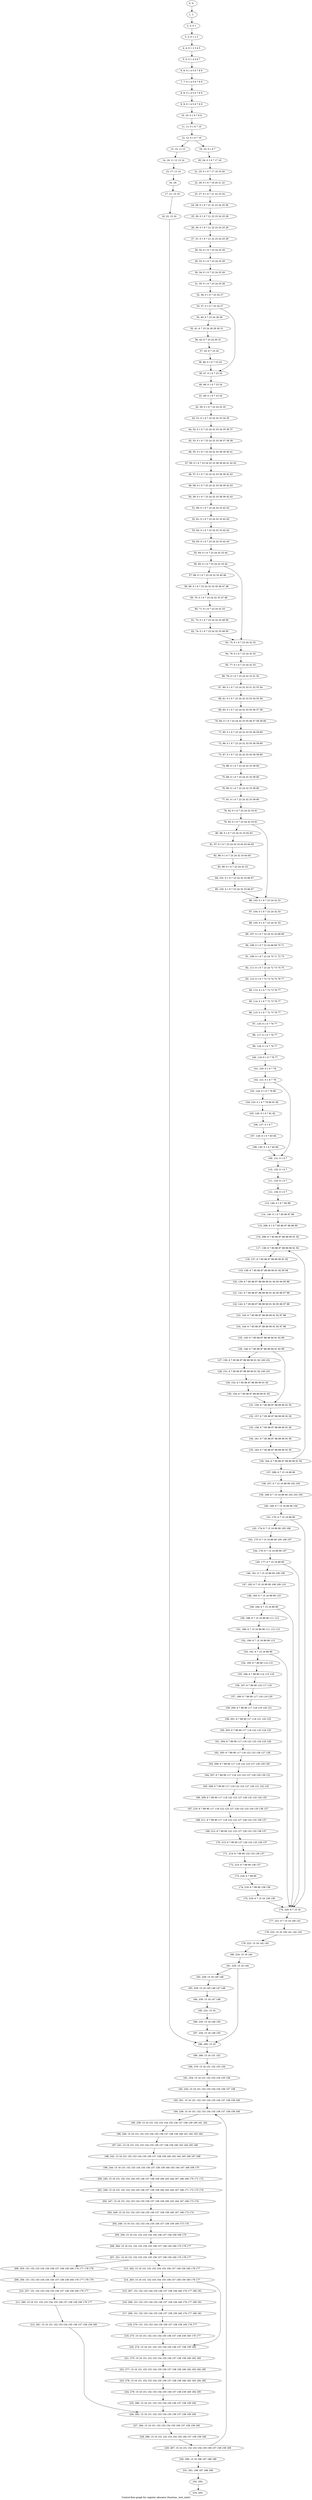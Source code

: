 digraph G {
graph [label="Control-flow-graph for register allocator (function _test_start)"]
0[label="0, 0: "];
1[label="1, 1: "];
2[label="2, 2: 0 1 "];
3[label="3, 3: 0 1 2 3 "];
4[label="4, 4: 0 1 2 3 4 5 "];
5[label="5, 5: 0 1 4 5 6 7 "];
6[label="6, 6: 0 1 4 5 6 7 8 9 "];
7[label="7, 7: 0 1 4 5 6 7 8 9 "];
8[label="8, 8: 0 1 4 5 6 7 8 9 "];
9[label="9, 9: 0 1 4 5 6 7 8 9 "];
10[label="10, 10: 0 1 6 7 8 9 "];
11[label="11, 11: 0 1 6 7 10 "];
12[label="12, 12: 0 1 6 7 10 "];
13[label="13, 15: 11 12 "];
14[label="14, 16: 11 12 13 14 "];
15[label="15, 17: 13 14 "];
16[label="16, 18: "];
17[label="17, 21: 15 16 "];
18[label="18, 22: 15 16 "];
19[label="19, 23: 0 1 6 7 "];
20[label="20, 24: 0 1 6 7 17 18 "];
21[label="21, 25: 0 1 6 7 17 18 19 20 "];
22[label="22, 26: 0 1 6 7 19 20 21 22 "];
23[label="23, 27: 0 1 6 7 21 22 23 24 "];
24[label="24, 28: 0 1 6 7 21 22 23 24 25 26 "];
25[label="25, 29: 0 1 6 7 21 22 23 24 25 26 "];
26[label="26, 30: 0 1 6 7 21 22 23 24 25 26 "];
27[label="27, 31: 0 1 6 7 21 22 23 24 25 26 "];
28[label="28, 32: 0 1 6 7 23 24 25 26 "];
29[label="29, 33: 0 1 6 7 23 24 25 26 "];
30[label="30, 34: 0 1 6 7 23 24 25 26 "];
31[label="31, 35: 0 1 6 7 23 24 25 26 "];
32[label="32, 36: 0 1 6 7 23 24 27 "];
33[label="33, 37: 0 1 6 7 23 24 27 "];
34[label="34, 40: 6 7 23 24 28 29 "];
35[label="35, 41: 6 7 23 24 28 29 30 31 "];
36[label="36, 42: 6 7 23 24 30 31 "];
37[label="37, 43: 6 7 23 24 "];
38[label="38, 46: 0 1 6 7 23 24 "];
39[label="39, 47: 0 1 6 7 23 24 "];
40[label="40, 48: 0 1 6 7 23 24 "];
41[label="41, 49: 0 1 6 7 23 24 "];
42[label="42, 50: 0 1 6 7 23 24 32 33 "];
43[label="43, 51: 0 1 6 7 23 24 32 33 34 35 "];
44[label="44, 52: 0 1 6 7 23 24 32 33 34 35 36 37 "];
45[label="45, 53: 0 1 6 7 23 24 32 33 36 37 38 39 "];
46[label="46, 55: 0 1 6 7 23 24 32 33 38 39 40 41 "];
47[label="47, 56: 0 1 6 7 23 24 32 33 38 39 40 41 42 43 "];
48[label="48, 57: 0 1 6 7 23 24 32 33 38 39 42 43 "];
49[label="49, 58: 0 1 6 7 23 24 32 33 38 39 42 43 "];
50[label="50, 59: 0 1 6 7 23 24 32 33 38 39 42 43 "];
51[label="51, 60: 0 1 6 7 23 24 32 33 42 43 "];
52[label="52, 61: 0 1 6 7 23 24 32 33 42 43 "];
53[label="53, 62: 0 1 6 7 23 24 32 33 42 43 "];
54[label="54, 63: 0 1 6 7 23 24 32 33 42 43 "];
55[label="55, 64: 0 1 6 7 23 24 32 33 44 "];
56[label="56, 65: 0 1 6 7 23 24 32 33 44 "];
57[label="57, 68: 0 1 6 7 23 24 32 33 45 46 "];
58[label="58, 69: 0 1 6 7 23 24 32 33 45 46 47 48 "];
59[label="59, 70: 0 1 6 7 23 24 32 33 47 48 "];
60[label="60, 71: 0 1 6 7 23 24 32 33 "];
61[label="61, 73: 0 1 6 7 23 24 32 33 49 50 "];
62[label="62, 74: 0 1 6 7 23 24 32 33 49 50 "];
63[label="63, 75: 0 1 6 7 23 24 32 33 "];
64[label="64, 76: 0 1 6 7 23 24 32 33 "];
65[label="65, 77: 0 1 6 7 23 24 32 33 "];
66[label="66, 79: 0 1 6 7 23 24 32 33 51 52 "];
67[label="67, 80: 0 1 6 7 23 24 32 33 51 52 53 54 "];
68[label="68, 81: 0 1 6 7 23 24 32 33 53 54 55 56 "];
69[label="69, 83: 0 1 6 7 23 24 32 33 55 56 57 58 "];
70[label="70, 84: 0 1 6 7 23 24 32 33 55 56 57 58 59 60 "];
71[label="71, 85: 0 1 6 7 23 24 32 33 55 56 59 60 "];
72[label="72, 86: 0 1 6 7 23 24 32 33 55 56 59 60 "];
73[label="73, 87: 0 1 6 7 23 24 32 33 55 56 59 60 "];
74[label="74, 88: 0 1 6 7 23 24 32 33 59 60 "];
75[label="75, 89: 0 1 6 7 23 24 32 33 59 60 "];
76[label="76, 90: 0 1 6 7 23 24 32 33 59 60 "];
77[label="77, 91: 0 1 6 7 23 24 32 33 59 60 "];
78[label="78, 92: 0 1 6 7 23 24 32 33 61 "];
79[label="79, 93: 0 1 6 7 23 24 32 33 61 "];
80[label="80, 96: 0 1 6 7 23 24 32 33 62 63 "];
81[label="81, 97: 0 1 6 7 23 24 32 33 62 63 64 65 "];
82[label="82, 98: 0 1 6 7 23 24 32 33 64 65 "];
83[label="83, 99: 0 1 6 7 23 24 32 33 "];
84[label="84, 101: 0 1 6 7 23 24 32 33 66 67 "];
85[label="85, 102: 0 1 6 7 23 24 32 33 66 67 "];
86[label="86, 103: 0 1 6 7 23 24 32 33 "];
87[label="87, 104: 0 1 6 7 23 24 32 33 "];
88[label="88, 105: 0 1 6 7 23 24 32 33 "];
89[label="89, 107: 0 1 6 7 23 24 32 33 68 69 "];
90[label="90, 108: 0 1 6 7 23 24 68 69 70 71 "];
91[label="91, 109: 0 1 6 7 23 24 70 71 72 73 "];
92[label="92, 111: 0 1 6 7 23 24 72 73 74 75 "];
93[label="93, 112: 0 1 6 7 72 73 74 75 76 77 "];
94[label="94, 113: 0 1 6 7 72 73 76 77 "];
95[label="95, 114: 0 1 6 7 72 73 76 77 "];
96[label="96, 115: 0 1 6 7 72 73 76 77 "];
97[label="97, 116: 0 1 6 7 76 77 "];
98[label="98, 117: 0 1 6 7 76 77 "];
99[label="99, 118: 0 1 6 7 76 77 "];
100[label="100, 119: 0 1 6 7 76 77 "];
101[label="101, 120: 0 1 6 7 78 "];
102[label="102, 121: 0 1 6 7 78 "];
103[label="103, 124: 0 1 6 7 79 80 "];
104[label="104, 125: 0 1 6 7 79 80 81 82 "];
105[label="105, 126: 0 1 6 7 81 82 "];
106[label="106, 127: 0 1 6 7 "];
107[label="107, 129: 0 1 6 7 83 84 "];
108[label="108, 130: 0 1 6 7 83 84 "];
109[label="109, 131: 0 1 6 7 "];
110[label="110, 132: 0 1 6 7 "];
111[label="111, 133: 0 1 6 7 "];
112[label="112, 134: 0 1 6 7 "];
113[label="113, 149: 0 1 6 7 85 86 "];
114[label="114, 140: 0 1 6 7 85 86 87 88 "];
115[label="115, 296: 0 1 6 7 85 86 87 88 89 90 "];
116[label="116, 299: 6 7 85 86 87 88 89 90 91 92 "];
117[label="117, 136: 6 7 85 86 87 88 89 90 91 92 "];
118[label="118, 137: 6 7 85 86 87 88 89 90 91 92 "];
119[label="119, 138: 6 7 85 86 87 88 89 90 91 92 93 94 "];
120[label="120, 139: 6 7 85 86 87 88 89 90 91 92 93 94 95 96 "];
121[label="121, 141: 6 7 85 86 87 88 89 90 91 92 95 96 97 98 "];
122[label="122, 142: 6 7 85 86 87 88 89 90 91 92 95 96 97 98 "];
123[label="123, 143: 6 7 85 86 87 88 89 90 91 92 97 98 "];
124[label="124, 144: 6 7 85 86 87 88 89 90 91 92 97 98 "];
125[label="125, 145: 6 7 85 86 87 88 89 90 91 92 99 "];
126[label="126, 146: 6 7 85 86 87 88 89 90 91 92 99 "];
127[label="127, 150: 6 7 85 86 87 88 89 90 91 92 100 101 "];
128[label="128, 151: 6 7 85 86 87 88 89 90 91 92 100 101 "];
129[label="129, 152: 6 7 85 86 87 88 89 90 91 92 "];
130[label="130, 154: 6 7 85 86 87 88 89 90 91 92 "];
131[label="131, 156: 6 7 85 86 87 88 89 90 91 92 "];
132[label="132, 157: 6 7 85 86 87 88 89 90 91 92 "];
133[label="133, 158: 6 7 85 86 87 88 89 90 91 92 "];
134[label="134, 161: 6 7 85 86 87 88 89 90 91 92 "];
135[label="135, 163: 6 7 85 86 87 88 89 90 91 92 "];
136[label="136, 164: 6 7 85 86 87 88 89 90 91 92 "];
137[label="137, 298: 6 7 15 16 89 90 "];
138[label="138, 167: 6 7 15 16 89 90 102 103 "];
139[label="139, 168: 6 7 15 16 89 90 102 103 104 "];
140[label="140, 169: 6 7 15 16 89 90 104 "];
141[label="141, 170: 6 7 15 16 89 90 "];
142[label="142, 174: 6 7 15 16 89 90 105 106 "];
143[label="143, 175: 6 7 15 16 89 90 105 106 107 "];
144[label="144, 176: 6 7 15 16 89 90 107 "];
145[label="145, 177: 6 7 15 16 89 90 "];
146[label="146, 181: 6 7 15 16 89 90 108 109 "];
147[label="147, 182: 6 7 15 16 89 90 108 109 110 "];
148[label="148, 183: 6 7 15 16 89 90 110 "];
149[label="149, 184: 6 7 15 16 89 90 "];
150[label="150, 188: 6 7 15 16 89 90 111 112 "];
151[label="151, 189: 6 7 15 16 89 90 111 112 113 "];
152[label="152, 190: 6 7 15 16 89 90 113 "];
153[label="153, 191: 6 7 15 16 89 90 "];
154[label="154, 195: 6 7 89 90 114 115 "];
155[label="155, 196: 6 7 89 90 114 115 116 "];
156[label="156, 197: 6 7 89 90 116 117 118 "];
157[label="157, 199: 6 7 89 90 117 118 119 120 "];
158[label="158, 200: 6 7 89 90 117 118 119 120 121 "];
159[label="159, 201: 6 7 89 90 117 118 121 122 123 "];
160[label="160, 203: 6 7 89 90 117 118 122 123 124 125 "];
161[label="161, 204: 6 7 89 90 117 118 122 123 124 125 126 "];
162[label="162, 205: 6 7 89 90 117 118 122 123 126 127 128 "];
163[label="163, 206: 6 7 89 90 117 118 122 123 127 128 129 130 "];
164[label="164, 207: 6 7 89 90 117 118 122 123 127 128 129 130 131 "];
165[label="165, 208: 6 7 89 90 117 118 122 123 127 128 131 132 133 "];
166[label="166, 209: 6 7 89 90 117 118 122 123 127 128 132 133 134 135 "];
167[label="167, 210: 6 7 89 90 117 118 122 123 127 128 132 133 134 135 136 137 "];
168[label="168, 211: 6 7 89 90 117 118 122 123 127 128 132 133 136 137 "];
169[label="169, 212: 6 7 89 90 122 123 127 128 132 133 136 137 "];
170[label="170, 213: 6 7 89 90 127 128 132 133 136 137 "];
171[label="171, 214: 6 7 89 90 132 133 136 137 "];
172[label="172, 215: 6 7 89 90 136 137 "];
173[label="173, 216: 6 7 89 90 "];
174[label="174, 218: 6 7 89 90 138 139 "];
175[label="175, 219: 6 7 15 16 138 139 "];
176[label="176, 220: 6 7 15 16 "];
177[label="177, 221: 6 7 15 16 140 141 "];
178[label="178, 222: 15 16 140 141 142 143 "];
179[label="179, 223: 15 16 142 143 "];
180[label="180, 224: 15 16 144 "];
181[label="181, 225: 15 16 144 "];
182[label="182, 228: 15 16 145 146 "];
183[label="183, 229: 15 16 145 146 147 148 "];
184[label="184, 230: 15 16 147 148 "];
185[label="185, 231: 15 16 "];
186[label="186, 233: 15 16 149 150 "];
187[label="187, 234: 15 16 149 150 "];
188[label="188, 295: 15 16 "];
189[label="189, 266: 15 16 151 152 "];
190[label="190, 276: 15 16 151 152 153 154 "];
191[label="191, 254: 15 16 151 152 153 154 155 156 "];
192[label="192, 243: 15 16 151 152 153 154 155 156 157 158 "];
193[label="193, 301: 15 16 151 152 153 154 155 156 157 158 159 160 "];
194[label="194, 238: 15 16 151 152 153 154 155 156 157 158 159 160 "];
195[label="195, 239: 15 16 151 152 153 154 155 156 157 158 159 160 161 162 "];
196[label="196, 240: 15 16 151 152 153 154 155 156 157 158 159 160 161 162 163 164 "];
197[label="197, 241: 15 16 151 152 153 154 155 156 157 158 159 160 163 164 165 166 "];
198[label="198, 242: 15 16 151 152 153 154 155 156 157 158 159 160 163 164 165 166 167 168 "];
199[label="199, 244: 15 16 151 152 153 154 155 156 157 158 159 160 163 164 167 168 169 170 "];
200[label="200, 245: 15 16 151 152 153 154 155 156 157 158 159 160 163 164 167 168 169 170 171 172 "];
201[label="201, 246: 15 16 151 152 153 154 155 156 157 158 159 160 163 164 167 168 171 172 173 174 "];
202[label="202, 247: 15 16 151 152 153 154 155 156 157 158 159 160 163 164 167 168 173 174 "];
203[label="203, 248: 15 16 151 152 153 154 155 156 157 158 159 160 167 168 173 174 "];
204[label="204, 249: 15 16 151 152 153 154 155 156 157 158 159 160 173 174 "];
205[label="205, 250: 15 16 151 152 153 154 155 156 157 158 159 160 175 "];
206[label="206, 304: 15 16 151 152 153 154 155 156 157 158 159 160 175 176 177 "];
207[label="207, 251: 15 16 151 152 153 154 155 156 157 158 159 160 175 176 177 "];
208[label="208, 255: 151 152 153 154 155 156 157 158 159 160 176 177 178 179 "];
209[label="209, 256: 151 152 153 154 155 156 157 158 159 160 176 177 178 179 "];
210[label="210, 257: 151 152 153 154 155 156 157 158 159 160 176 177 "];
211[label="211, 260: 15 16 151 152 153 154 155 156 157 158 159 160 176 177 "];
212[label="212, 261: 15 16 151 152 153 154 155 156 157 158 159 160 "];
213[label="213, 262: 15 16 151 152 153 154 155 156 157 158 159 160 176 177 "];
214[label="214, 263: 15 16 151 152 153 154 155 156 157 158 159 160 176 177 "];
215[label="215, 267: 151 152 153 154 155 156 157 158 159 160 176 177 180 181 "];
216[label="216, 268: 151 152 153 154 155 156 157 158 159 160 176 177 180 181 "];
217[label="217, 269: 151 152 153 154 155 156 157 158 159 160 176 177 180 181 "];
218[label="218, 270: 151 152 153 154 155 156 157 158 159 160 176 177 "];
219[label="219, 273: 15 16 151 152 153 154 155 156 157 158 159 160 176 177 "];
220[label="220, 274: 15 16 151 152 153 154 155 156 157 158 159 160 "];
221[label="221, 275: 15 16 151 152 153 154 155 156 157 158 159 160 182 183 "];
222[label="222, 277: 15 16 151 152 153 154 155 156 157 158 159 160 182 183 184 185 "];
223[label="223, 278: 15 16 151 152 153 154 155 156 157 158 159 160 182 183 184 185 "];
224[label="224, 279: 15 16 151 152 153 154 155 156 157 158 159 160 184 185 "];
225[label="225, 280: 15 16 151 152 153 154 155 156 157 158 159 160 "];
226[label="226, 282: 15 16 151 152 153 154 155 156 157 158 159 160 "];
227[label="227, 284: 15 16 151 152 153 154 155 156 157 158 159 160 "];
228[label="228, 286: 15 16 151 152 153 154 155 156 157 158 159 160 "];
229[label="229, 287: 15 16 151 152 153 154 155 156 157 158 159 160 "];
230[label="230, 290: 15 16 186 187 188 189 "];
231[label="231, 291: 186 187 188 189 "];
232[label="232, 292: "];
233[label="233, 293: "];
0->1 ;
1->2 ;
2->3 ;
3->4 ;
4->5 ;
5->6 ;
6->7 ;
7->8 ;
8->9 ;
9->10 ;
10->11 ;
11->12 ;
12->13 ;
12->19 ;
13->14 ;
14->15 ;
15->16 ;
16->17 ;
17->18 ;
18->188 ;
19->20 ;
20->21 ;
21->22 ;
22->23 ;
23->24 ;
24->25 ;
25->26 ;
26->27 ;
27->28 ;
28->29 ;
29->30 ;
30->31 ;
31->32 ;
32->33 ;
33->34 ;
33->39 ;
34->35 ;
35->36 ;
36->37 ;
37->38 ;
38->39 ;
39->40 ;
40->41 ;
41->42 ;
42->43 ;
43->44 ;
44->45 ;
45->46 ;
46->47 ;
47->48 ;
48->49 ;
49->50 ;
50->51 ;
51->52 ;
52->53 ;
53->54 ;
54->55 ;
55->56 ;
56->57 ;
56->63 ;
57->58 ;
58->59 ;
59->60 ;
60->61 ;
61->62 ;
62->63 ;
63->64 ;
64->65 ;
65->66 ;
66->67 ;
67->68 ;
68->69 ;
69->70 ;
70->71 ;
71->72 ;
72->73 ;
73->74 ;
74->75 ;
75->76 ;
76->77 ;
77->78 ;
78->79 ;
79->80 ;
79->86 ;
80->81 ;
81->82 ;
82->83 ;
83->84 ;
84->85 ;
85->86 ;
86->87 ;
87->88 ;
88->89 ;
89->90 ;
90->91 ;
91->92 ;
92->93 ;
93->94 ;
94->95 ;
95->96 ;
96->97 ;
97->98 ;
98->99 ;
99->100 ;
100->101 ;
101->102 ;
102->103 ;
102->109 ;
103->104 ;
104->105 ;
105->106 ;
106->107 ;
107->108 ;
108->109 ;
109->110 ;
110->111 ;
111->112 ;
112->113 ;
113->114 ;
114->115 ;
115->116 ;
116->117 ;
117->118 ;
118->119 ;
119->120 ;
120->121 ;
121->122 ;
122->123 ;
123->124 ;
124->125 ;
125->126 ;
126->127 ;
126->131 ;
127->128 ;
128->129 ;
129->130 ;
130->131 ;
131->132 ;
132->133 ;
133->134 ;
134->135 ;
135->136 ;
136->137 ;
136->117 ;
137->138 ;
138->139 ;
139->140 ;
140->141 ;
141->142 ;
141->176 ;
142->143 ;
143->144 ;
144->145 ;
145->146 ;
145->176 ;
146->147 ;
147->148 ;
148->149 ;
149->150 ;
149->176 ;
150->151 ;
151->152 ;
152->153 ;
153->154 ;
153->176 ;
154->155 ;
155->156 ;
156->157 ;
157->158 ;
158->159 ;
159->160 ;
160->161 ;
161->162 ;
162->163 ;
163->164 ;
164->165 ;
165->166 ;
166->167 ;
167->168 ;
168->169 ;
169->170 ;
170->171 ;
171->172 ;
172->173 ;
173->174 ;
174->175 ;
175->176 ;
176->177 ;
177->178 ;
178->179 ;
179->180 ;
180->181 ;
181->182 ;
181->188 ;
182->183 ;
183->184 ;
184->185 ;
185->186 ;
186->187 ;
187->188 ;
188->189 ;
189->190 ;
190->191 ;
191->192 ;
192->193 ;
193->194 ;
194->195 ;
195->196 ;
196->197 ;
197->198 ;
198->199 ;
199->200 ;
200->201 ;
201->202 ;
202->203 ;
203->204 ;
204->205 ;
205->206 ;
206->207 ;
207->208 ;
207->213 ;
208->209 ;
209->210 ;
210->211 ;
211->212 ;
212->226 ;
213->214 ;
214->215 ;
214->220 ;
215->216 ;
216->217 ;
217->218 ;
218->219 ;
219->220 ;
220->221 ;
221->222 ;
222->223 ;
223->224 ;
224->225 ;
225->226 ;
226->227 ;
227->228 ;
228->229 ;
229->230 ;
229->194 ;
230->231 ;
231->232 ;
232->233 ;
}
